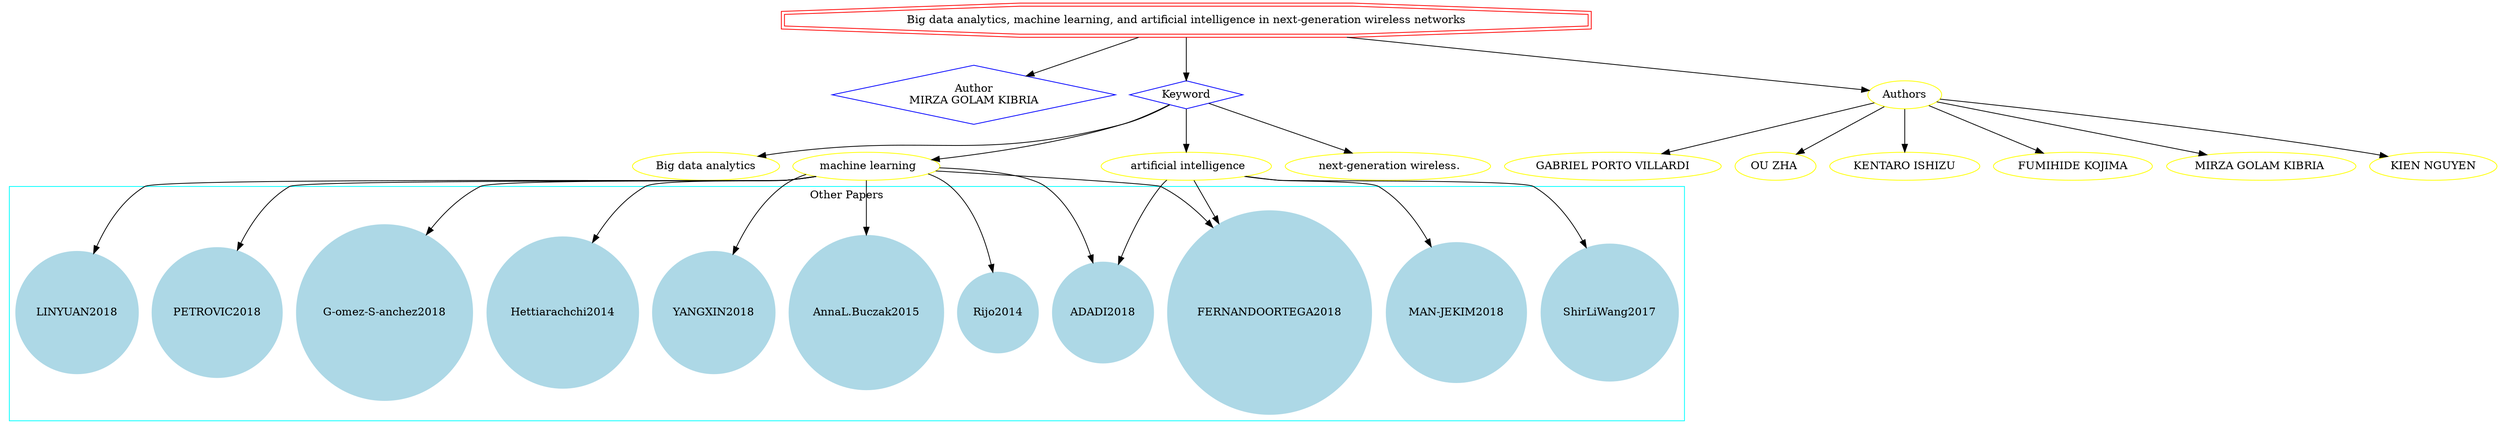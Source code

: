 strict digraph mind_map30 {
	node [color=red shape=doubleoctagon]
	"Big data analytics, machine learning, and artificial intelligence in next-generation wireless networks"
	node [color=blue shape=diamond]
	"Author
MIRZA GOLAM KIBRIA"
	Keyword
	"Big data analytics, machine learning, and artificial intelligence in next-generation wireless networks" -> "Author
MIRZA GOLAM KIBRIA"
	"Big data analytics, machine learning, and artificial intelligence in next-generation wireless networks" -> Keyword
	node [color=yellow shape=ellipse]
	"Big data analytics"
	Keyword -> "Big data analytics"
	" machine learning"
	Keyword -> " machine learning"
	" artificial intelligence"
	Keyword -> " artificial intelligence"
	" next-generation wireless."
	Keyword -> " next-generation wireless."
	subgraph cluster_0 {
		node [style=filled]
		node [color=lightblue shape=circle]
		label="Other Papers"
		color=cyan
		PETROVIC2018
		LINYUAN2018
		FERNANDOORTEGA2018
		ShirLiWang2017
		YANGXIN2018
		Hettiarachchi2014
		ADADI2018
		"MAN-JEKIM2018"
		"AnnaL.Buczak2015"
		"G-omez-S-anchez2018"
		Rijo2014
	}
	" machine learning" -> PETROVIC2018
	" machine learning" -> LINYUAN2018
	" machine learning" -> FERNANDOORTEGA2018
	" machine learning" -> YANGXIN2018
	" machine learning" -> Hettiarachchi2014
	" machine learning" -> ADADI2018
	" machine learning" -> "AnnaL.Buczak2015"
	" machine learning" -> "G-omez-S-anchez2018"
	" machine learning" -> Rijo2014
	" artificial intelligence" -> FERNANDOORTEGA2018
	" artificial intelligence" -> ShirLiWang2017
	" artificial intelligence" -> ADADI2018
	" artificial intelligence" -> "MAN-JEKIM2018"
	"Big data analytics, machine learning, and artificial intelligence in next-generation wireless networks" -> Authors
	Authors -> "MIRZA GOLAM KIBRIA "
	Authors -> "KIEN NGUYEN"
	Authors -> "GABRIEL PORTO VILLARDI"
	Authors -> "OU ZHA "
	Authors -> "KENTARO ISHIZU"
	Authors -> "FUMIHIDE KOJIMA"
}
